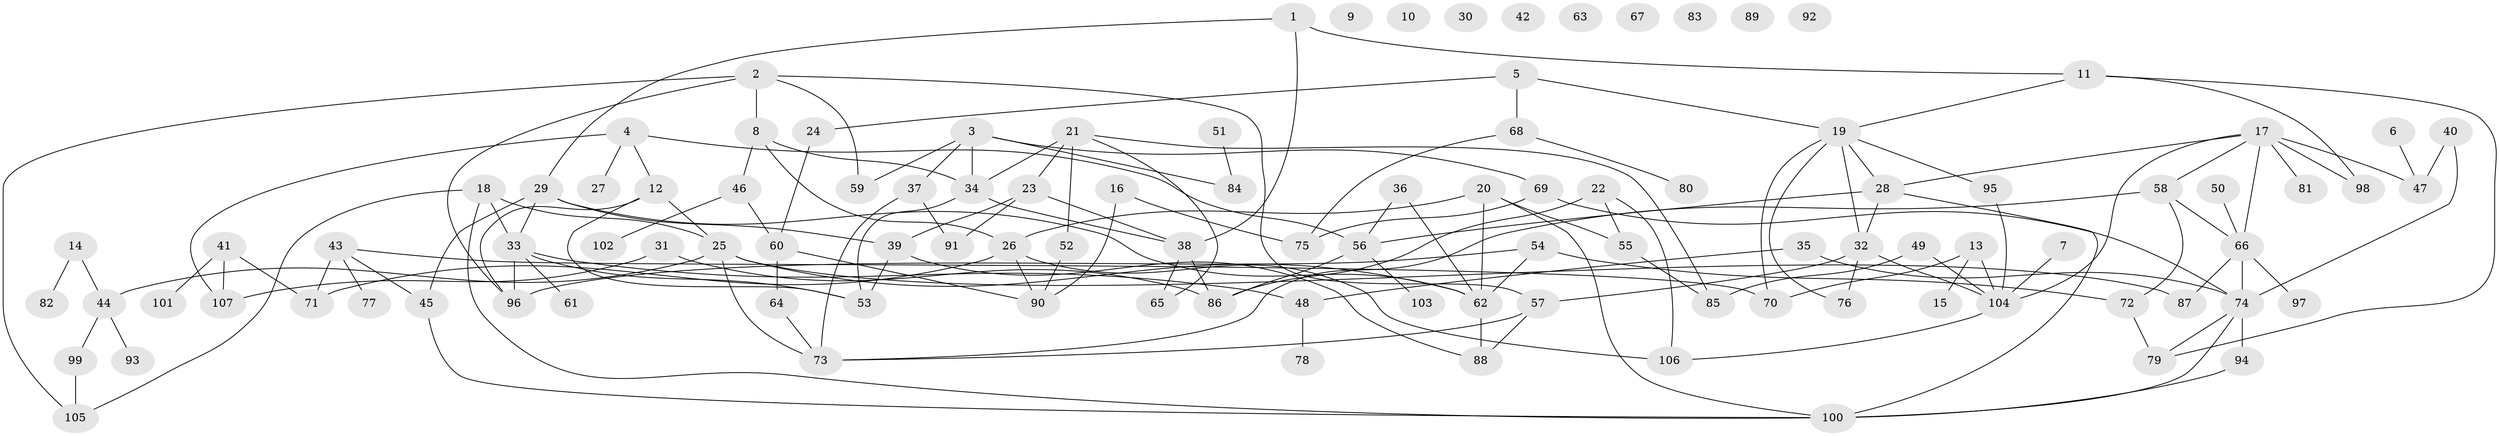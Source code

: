 // coarse degree distribution, {6: 0.0821917808219178, 7: 0.0684931506849315, 5: 0.1506849315068493, 4: 0.0821917808219178, 2: 0.1917808219178082, 1: 0.1506849315068493, 0: 0.1232876712328767, 8: 0.0547945205479452, 3: 0.0958904109589041}
// Generated by graph-tools (version 1.1) at 2025/41/03/06/25 10:41:23]
// undirected, 107 vertices, 155 edges
graph export_dot {
graph [start="1"]
  node [color=gray90,style=filled];
  1;
  2;
  3;
  4;
  5;
  6;
  7;
  8;
  9;
  10;
  11;
  12;
  13;
  14;
  15;
  16;
  17;
  18;
  19;
  20;
  21;
  22;
  23;
  24;
  25;
  26;
  27;
  28;
  29;
  30;
  31;
  32;
  33;
  34;
  35;
  36;
  37;
  38;
  39;
  40;
  41;
  42;
  43;
  44;
  45;
  46;
  47;
  48;
  49;
  50;
  51;
  52;
  53;
  54;
  55;
  56;
  57;
  58;
  59;
  60;
  61;
  62;
  63;
  64;
  65;
  66;
  67;
  68;
  69;
  70;
  71;
  72;
  73;
  74;
  75;
  76;
  77;
  78;
  79;
  80;
  81;
  82;
  83;
  84;
  85;
  86;
  87;
  88;
  89;
  90;
  91;
  92;
  93;
  94;
  95;
  96;
  97;
  98;
  99;
  100;
  101;
  102;
  103;
  104;
  105;
  106;
  107;
  1 -- 11;
  1 -- 29;
  1 -- 38;
  2 -- 8;
  2 -- 57;
  2 -- 59;
  2 -- 96;
  2 -- 105;
  3 -- 34;
  3 -- 37;
  3 -- 59;
  3 -- 69;
  3 -- 84;
  4 -- 12;
  4 -- 27;
  4 -- 56;
  4 -- 107;
  5 -- 19;
  5 -- 24;
  5 -- 68;
  6 -- 47;
  7 -- 104;
  8 -- 26;
  8 -- 34;
  8 -- 46;
  11 -- 19;
  11 -- 79;
  11 -- 98;
  12 -- 25;
  12 -- 53;
  12 -- 96;
  13 -- 15;
  13 -- 70;
  13 -- 104;
  14 -- 44;
  14 -- 82;
  16 -- 75;
  16 -- 90;
  17 -- 28;
  17 -- 47;
  17 -- 58;
  17 -- 66;
  17 -- 81;
  17 -- 98;
  17 -- 104;
  18 -- 25;
  18 -- 33;
  18 -- 100;
  18 -- 105;
  19 -- 28;
  19 -- 32;
  19 -- 70;
  19 -- 76;
  19 -- 95;
  20 -- 26;
  20 -- 55;
  20 -- 62;
  20 -- 100;
  21 -- 23;
  21 -- 34;
  21 -- 52;
  21 -- 65;
  21 -- 85;
  22 -- 55;
  22 -- 86;
  22 -- 106;
  23 -- 38;
  23 -- 39;
  23 -- 91;
  24 -- 60;
  25 -- 44;
  25 -- 62;
  25 -- 73;
  25 -- 87;
  26 -- 71;
  26 -- 90;
  26 -- 106;
  28 -- 32;
  28 -- 56;
  28 -- 100;
  29 -- 33;
  29 -- 39;
  29 -- 45;
  29 -- 62;
  31 -- 86;
  31 -- 107;
  32 -- 57;
  32 -- 76;
  32 -- 104;
  33 -- 48;
  33 -- 53;
  33 -- 61;
  33 -- 96;
  34 -- 38;
  34 -- 53;
  35 -- 48;
  35 -- 74;
  36 -- 56;
  36 -- 62;
  37 -- 73;
  37 -- 91;
  38 -- 65;
  38 -- 86;
  39 -- 53;
  39 -- 88;
  40 -- 47;
  40 -- 74;
  41 -- 71;
  41 -- 101;
  41 -- 107;
  43 -- 45;
  43 -- 70;
  43 -- 71;
  43 -- 77;
  44 -- 93;
  44 -- 99;
  45 -- 100;
  46 -- 60;
  46 -- 102;
  48 -- 78;
  49 -- 85;
  49 -- 104;
  50 -- 66;
  51 -- 84;
  52 -- 90;
  54 -- 62;
  54 -- 72;
  54 -- 96;
  55 -- 85;
  56 -- 86;
  56 -- 103;
  57 -- 73;
  57 -- 88;
  58 -- 66;
  58 -- 72;
  58 -- 73;
  60 -- 64;
  60 -- 90;
  62 -- 88;
  64 -- 73;
  66 -- 74;
  66 -- 87;
  66 -- 97;
  68 -- 75;
  68 -- 80;
  69 -- 74;
  69 -- 75;
  72 -- 79;
  74 -- 79;
  74 -- 94;
  74 -- 100;
  94 -- 100;
  95 -- 104;
  99 -- 105;
  104 -- 106;
}
